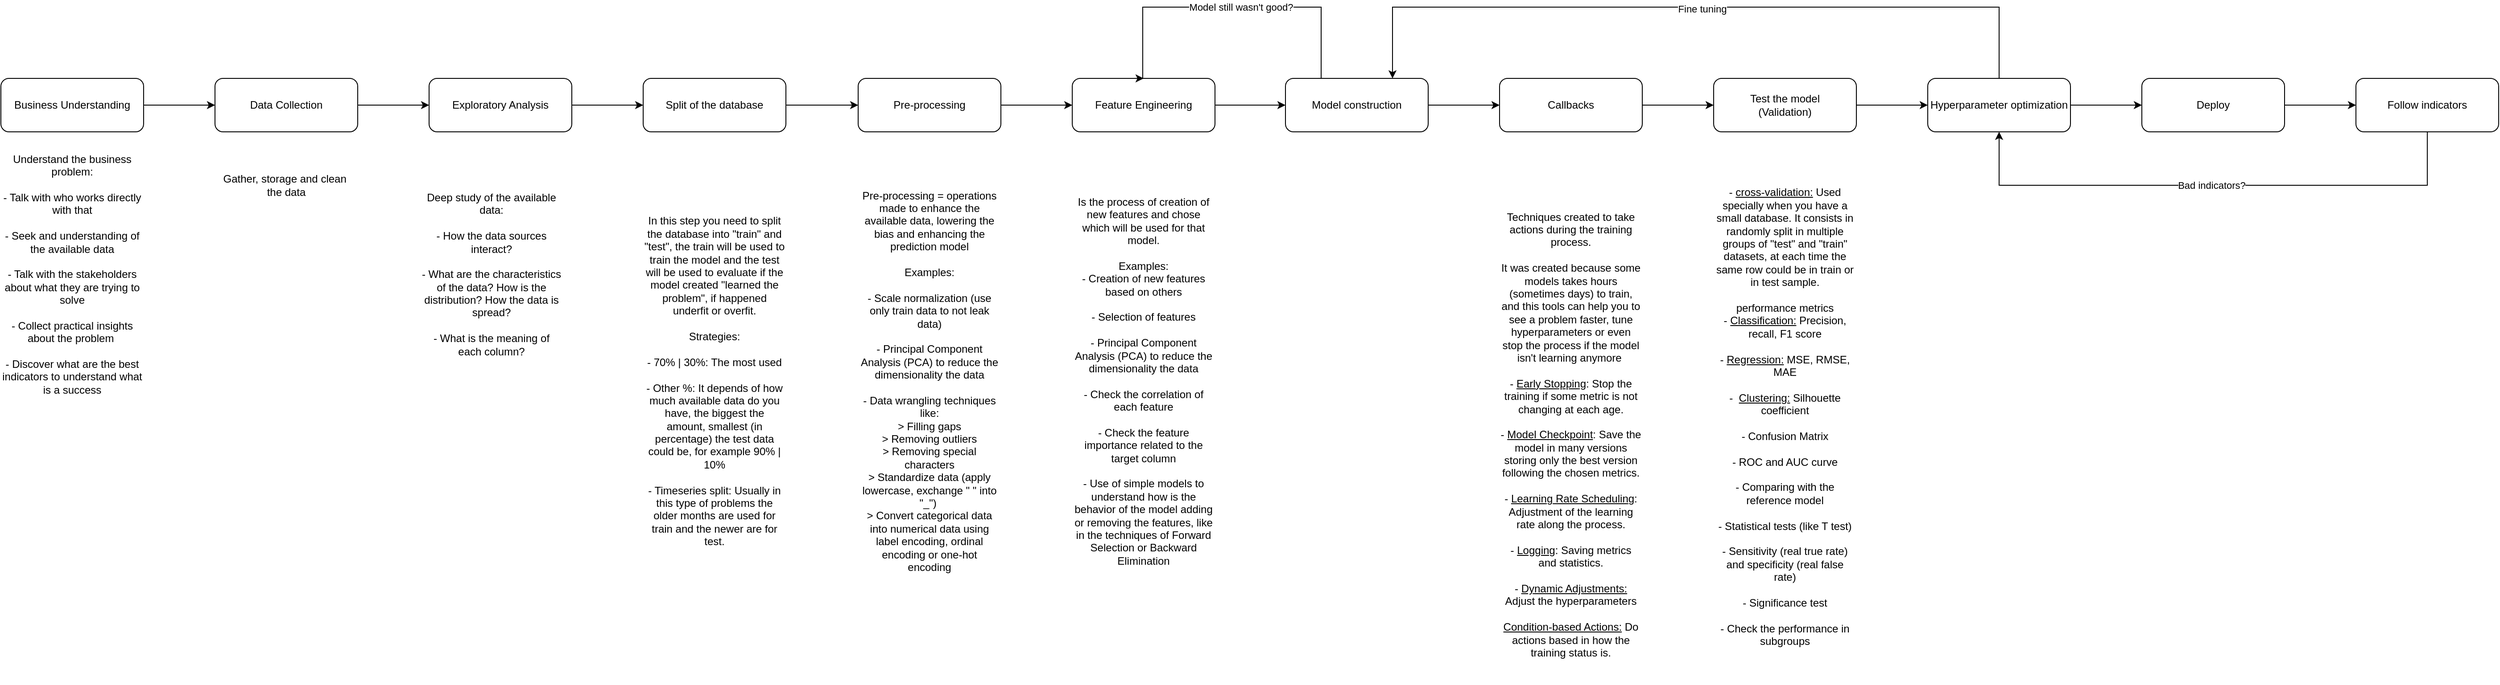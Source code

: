 <mxfile version="23.1.1" type="device">
  <diagram name="Page-1" id="9BntihsFk7mdRiOSXall">
    <mxGraphModel dx="2314" dy="772" grid="1" gridSize="10" guides="1" tooltips="1" connect="1" arrows="1" fold="1" page="1" pageScale="1" pageWidth="850" pageHeight="1100" math="0" shadow="0">
      <root>
        <mxCell id="0" />
        <mxCell id="1" parent="0" />
        <mxCell id="aBSJtUIZEhbPUjaxoFPo-3" style="edgeStyle=orthogonalEdgeStyle;rounded=0;orthogonalLoop=1;jettySize=auto;html=1;entryX=0;entryY=0.5;entryDx=0;entryDy=0;" parent="1" source="SfS3nyrZdsiLCyRBWHRY-2" target="aBSJtUIZEhbPUjaxoFPo-1" edge="1">
          <mxGeometry relative="1" as="geometry" />
        </mxCell>
        <mxCell id="SfS3nyrZdsiLCyRBWHRY-2" value="Business Understanding" style="rounded=1;whiteSpace=wrap;html=1;" parent="1" vertex="1">
          <mxGeometry x="40" y="160" width="160" height="60" as="geometry" />
        </mxCell>
        <mxCell id="SfS3nyrZdsiLCyRBWHRY-3" value="Understand the business problem:&lt;br&gt;&lt;br&gt;- Talk with who works directly with that&lt;br&gt;&lt;br&gt;- Seek and understanding of the available data&lt;br&gt;&lt;br&gt;- Talk with the stakeholders about what they are trying to solve&lt;br&gt;&lt;br&gt;- Collect practical insights about the problem&amp;nbsp;&lt;br&gt;&lt;br&gt;- Discover what are the best indicators to understand what is a success" style="text;html=1;strokeColor=none;fillColor=none;align=center;verticalAlign=middle;whiteSpace=wrap;rounded=0;" parent="1" vertex="1">
          <mxGeometry x="40" y="240" width="160" height="280" as="geometry" />
        </mxCell>
        <mxCell id="SfS3nyrZdsiLCyRBWHRY-18" style="edgeStyle=orthogonalEdgeStyle;rounded=0;orthogonalLoop=1;jettySize=auto;html=1;entryX=0;entryY=0.5;entryDx=0;entryDy=0;" parent="1" source="SfS3nyrZdsiLCyRBWHRY-5" target="SfS3nyrZdsiLCyRBWHRY-14" edge="1">
          <mxGeometry relative="1" as="geometry" />
        </mxCell>
        <mxCell id="SfS3nyrZdsiLCyRBWHRY-5" value="Exploratory Analysis" style="rounded=1;whiteSpace=wrap;html=1;" parent="1" vertex="1">
          <mxGeometry x="520" y="160" width="160" height="60" as="geometry" />
        </mxCell>
        <mxCell id="SfS3nyrZdsiLCyRBWHRY-7" value="Deep study of the available data:&lt;br&gt;&lt;br&gt;- How the data sources interact?&lt;br&gt;&lt;br&gt;- What are the characteristics of the data? How is the distribution? How the data is spread?&lt;br&gt;&lt;br&gt;- What is the meaning of each column?" style="text;html=1;strokeColor=none;fillColor=none;align=center;verticalAlign=middle;whiteSpace=wrap;rounded=0;" parent="1" vertex="1">
          <mxGeometry x="510" y="240" width="160" height="280" as="geometry" />
        </mxCell>
        <mxCell id="WSRAFrfma7am7ewedlzr-2" style="edgeStyle=orthogonalEdgeStyle;rounded=0;orthogonalLoop=1;jettySize=auto;html=1;entryX=0;entryY=0.5;entryDx=0;entryDy=0;" edge="1" parent="1" source="SfS3nyrZdsiLCyRBWHRY-8" target="SfS3nyrZdsiLCyRBWHRY-10">
          <mxGeometry relative="1" as="geometry" />
        </mxCell>
        <mxCell id="SfS3nyrZdsiLCyRBWHRY-8" value="Pre-processing" style="rounded=1;whiteSpace=wrap;html=1;" parent="1" vertex="1">
          <mxGeometry x="1001" y="160" width="160" height="60" as="geometry" />
        </mxCell>
        <mxCell id="SfS3nyrZdsiLCyRBWHRY-9" value="Pre-processing = operations made to enhance the available data, lowering the bias and enhancing the prediction model&lt;br&gt;&lt;br&gt;Examples:&lt;br&gt;&lt;br&gt;-&amp;nbsp;Scale normalization (use only train data to not leak data)&lt;br&gt;&lt;br&gt;- Principal Component Analysis (PCA) to reduce the dimensionality the data&lt;br&gt;&lt;br&gt;- Data wrangling techniques like:&lt;br&gt;&amp;gt; Filling gaps&lt;br&gt;&amp;gt; Removing outliers&lt;br&gt;&amp;gt; Removing special characters&lt;br&gt;&amp;gt; Standardize data (apply lowercase, exchange &quot; &quot; into &quot;_&quot;)&amp;nbsp;&lt;br&gt;&amp;gt; Convert categorical data into numerical data using label encoding, ordinal encoding or one-hot encoding" style="text;html=1;strokeColor=none;fillColor=none;align=center;verticalAlign=middle;whiteSpace=wrap;rounded=0;" parent="1" vertex="1">
          <mxGeometry x="1001" y="240" width="160" height="520" as="geometry" />
        </mxCell>
        <mxCell id="WSRAFrfma7am7ewedlzr-3" style="edgeStyle=orthogonalEdgeStyle;rounded=0;orthogonalLoop=1;jettySize=auto;html=1;entryX=0;entryY=0.5;entryDx=0;entryDy=0;" edge="1" parent="1" source="SfS3nyrZdsiLCyRBWHRY-10" target="aBSJtUIZEhbPUjaxoFPo-5">
          <mxGeometry relative="1" as="geometry" />
        </mxCell>
        <mxCell id="SfS3nyrZdsiLCyRBWHRY-10" value="Feature Engineering" style="rounded=1;whiteSpace=wrap;html=1;" parent="1" vertex="1">
          <mxGeometry x="1241" y="160" width="160" height="60" as="geometry" />
        </mxCell>
        <mxCell id="SfS3nyrZdsiLCyRBWHRY-13" value="Is the process of creation of new features and chose which will be used for that model.&lt;br&gt;&lt;br&gt;Examples:&lt;br&gt;- Creation of new features based on others&lt;br&gt;&lt;br&gt;- Selection of features&lt;br&gt;&lt;br&gt;-&amp;nbsp;Principal Component Analysis (PCA) to reduce the dimensionality the data&lt;br&gt;&lt;br&gt;- Check the correlation of each feature&lt;br&gt;&lt;br&gt;- Check the feature importance related to the target column&lt;br&gt;&lt;br&gt;- Use of simple models to understand how is the behavior of the model adding or removing the features, like in the techniques of&amp;nbsp;Forward Selection or&amp;nbsp;Backward Elimination" style="text;html=1;strokeColor=none;fillColor=none;align=center;verticalAlign=middle;whiteSpace=wrap;rounded=0;" parent="1" vertex="1">
          <mxGeometry x="1241" y="240" width="160" height="520" as="geometry" />
        </mxCell>
        <mxCell id="WSRAFrfma7am7ewedlzr-1" style="edgeStyle=orthogonalEdgeStyle;rounded=0;orthogonalLoop=1;jettySize=auto;html=1;entryX=0;entryY=0.5;entryDx=0;entryDy=0;" edge="1" parent="1" source="SfS3nyrZdsiLCyRBWHRY-14" target="SfS3nyrZdsiLCyRBWHRY-8">
          <mxGeometry relative="1" as="geometry" />
        </mxCell>
        <mxCell id="SfS3nyrZdsiLCyRBWHRY-14" value="Split of the database" style="rounded=1;whiteSpace=wrap;html=1;" parent="1" vertex="1">
          <mxGeometry x="760" y="160" width="160" height="60" as="geometry" />
        </mxCell>
        <mxCell id="SfS3nyrZdsiLCyRBWHRY-15" value="In this step you need to split the database into &quot;train&quot; and &quot;test&quot;, the train will be used to train the model and the test will be used to evaluate if the model created &quot;learned the problem&quot;, if happened underfit or overfit.&lt;br&gt;&lt;br&gt;Strategies:&lt;br&gt;&lt;br&gt;- 70% | 30%: The most used&lt;br&gt;&lt;br&gt;- Other %: It depends of how much available data do you have, the biggest the amount, smallest (in percentage) the test data could be, for example 90% | 10%&lt;br&gt;&lt;br&gt;- Timeseries split: Usually in this type of problems the older months are used for train and the newer are for test." style="text;html=1;strokeColor=none;fillColor=none;align=center;verticalAlign=middle;whiteSpace=wrap;rounded=0;" parent="1" vertex="1">
          <mxGeometry x="760" y="240" width="160" height="520" as="geometry" />
        </mxCell>
        <mxCell id="aBSJtUIZEhbPUjaxoFPo-4" style="edgeStyle=orthogonalEdgeStyle;rounded=0;orthogonalLoop=1;jettySize=auto;html=1;entryX=0;entryY=0.5;entryDx=0;entryDy=0;" parent="1" source="aBSJtUIZEhbPUjaxoFPo-1" target="SfS3nyrZdsiLCyRBWHRY-5" edge="1">
          <mxGeometry relative="1" as="geometry" />
        </mxCell>
        <mxCell id="aBSJtUIZEhbPUjaxoFPo-1" value="Data Collection" style="rounded=1;whiteSpace=wrap;html=1;" parent="1" vertex="1">
          <mxGeometry x="280" y="160" width="160" height="60" as="geometry" />
        </mxCell>
        <mxCell id="aBSJtUIZEhbPUjaxoFPo-2" value="Gather, storage and clean&amp;nbsp; the data" style="text;html=1;strokeColor=none;fillColor=none;align=center;verticalAlign=middle;whiteSpace=wrap;rounded=0;" parent="1" vertex="1">
          <mxGeometry x="280" y="240" width="160" height="80" as="geometry" />
        </mxCell>
        <mxCell id="aBSJtUIZEhbPUjaxoFPo-18" style="edgeStyle=orthogonalEdgeStyle;rounded=0;orthogonalLoop=1;jettySize=auto;html=1;exitX=0.25;exitY=0;exitDx=0;exitDy=0;entryX=0.5;entryY=0;entryDx=0;entryDy=0;" parent="1" source="aBSJtUIZEhbPUjaxoFPo-5" target="SfS3nyrZdsiLCyRBWHRY-10" edge="1">
          <mxGeometry relative="1" as="geometry">
            <Array as="points">
              <mxPoint x="1520" y="80" />
              <mxPoint x="1320" y="80" />
            </Array>
            <mxPoint x="1060" y="90" as="targetPoint" />
          </mxGeometry>
        </mxCell>
        <mxCell id="aBSJtUIZEhbPUjaxoFPo-19" value="Model still wasn&#39;t good?" style="edgeLabel;html=1;align=center;verticalAlign=middle;resizable=0;points=[];" parent="aBSJtUIZEhbPUjaxoFPo-18" vertex="1" connectable="0">
          <mxGeometry x="-0.051" y="3" relative="1" as="geometry">
            <mxPoint x="1" y="-3" as="offset" />
          </mxGeometry>
        </mxCell>
        <mxCell id="aBSJtUIZEhbPUjaxoFPo-31" style="edgeStyle=orthogonalEdgeStyle;rounded=0;orthogonalLoop=1;jettySize=auto;html=1;entryX=0;entryY=0.5;entryDx=0;entryDy=0;" parent="1" source="aBSJtUIZEhbPUjaxoFPo-5" target="aBSJtUIZEhbPUjaxoFPo-29" edge="1">
          <mxGeometry relative="1" as="geometry" />
        </mxCell>
        <mxCell id="aBSJtUIZEhbPUjaxoFPo-5" value="Model construction" style="rounded=1;whiteSpace=wrap;html=1;" parent="1" vertex="1">
          <mxGeometry x="1480" y="160" width="160" height="60" as="geometry" />
        </mxCell>
        <mxCell id="aBSJtUIZEhbPUjaxoFPo-15" style="edgeStyle=orthogonalEdgeStyle;rounded=0;orthogonalLoop=1;jettySize=auto;html=1;entryX=0;entryY=0.5;entryDx=0;entryDy=0;" parent="1" source="aBSJtUIZEhbPUjaxoFPo-7" target="aBSJtUIZEhbPUjaxoFPo-8" edge="1">
          <mxGeometry relative="1" as="geometry" />
        </mxCell>
        <mxCell id="aBSJtUIZEhbPUjaxoFPo-7" value="Test the model&lt;br&gt;(Validation)" style="rounded=1;whiteSpace=wrap;html=1;" parent="1" vertex="1">
          <mxGeometry x="1960" y="160" width="160" height="60" as="geometry" />
        </mxCell>
        <mxCell id="aBSJtUIZEhbPUjaxoFPo-20" style="edgeStyle=orthogonalEdgeStyle;rounded=0;orthogonalLoop=1;jettySize=auto;html=1;entryX=0.75;entryY=0;entryDx=0;entryDy=0;" parent="1" source="aBSJtUIZEhbPUjaxoFPo-8" target="aBSJtUIZEhbPUjaxoFPo-5" edge="1">
          <mxGeometry relative="1" as="geometry">
            <Array as="points">
              <mxPoint x="2280" y="80" />
              <mxPoint x="1600" y="80" />
            </Array>
          </mxGeometry>
        </mxCell>
        <mxCell id="aBSJtUIZEhbPUjaxoFPo-21" value="Fine tuning" style="edgeLabel;html=1;align=center;verticalAlign=middle;resizable=0;points=[];" parent="aBSJtUIZEhbPUjaxoFPo-20" vertex="1" connectable="0">
          <mxGeometry x="-0.015" y="2" relative="1" as="geometry">
            <mxPoint as="offset" />
          </mxGeometry>
        </mxCell>
        <mxCell id="aBSJtUIZEhbPUjaxoFPo-23" style="edgeStyle=orthogonalEdgeStyle;rounded=0;orthogonalLoop=1;jettySize=auto;html=1;" parent="1" source="aBSJtUIZEhbPUjaxoFPo-8" target="aBSJtUIZEhbPUjaxoFPo-22" edge="1">
          <mxGeometry relative="1" as="geometry" />
        </mxCell>
        <mxCell id="aBSJtUIZEhbPUjaxoFPo-8" value="Hyperparameter optimization" style="rounded=1;whiteSpace=wrap;html=1;" parent="1" vertex="1">
          <mxGeometry x="2200" y="160" width="160" height="60" as="geometry" />
        </mxCell>
        <mxCell id="aBSJtUIZEhbPUjaxoFPo-25" style="edgeStyle=orthogonalEdgeStyle;rounded=0;orthogonalLoop=1;jettySize=auto;html=1;entryX=0;entryY=0.5;entryDx=0;entryDy=0;" parent="1" source="aBSJtUIZEhbPUjaxoFPo-22" target="aBSJtUIZEhbPUjaxoFPo-24" edge="1">
          <mxGeometry relative="1" as="geometry" />
        </mxCell>
        <mxCell id="aBSJtUIZEhbPUjaxoFPo-22" value="Deploy" style="rounded=1;whiteSpace=wrap;html=1;" parent="1" vertex="1">
          <mxGeometry x="2440" y="160" width="160" height="60" as="geometry" />
        </mxCell>
        <mxCell id="aBSJtUIZEhbPUjaxoFPo-26" style="edgeStyle=orthogonalEdgeStyle;rounded=0;orthogonalLoop=1;jettySize=auto;html=1;exitX=0.5;exitY=1;exitDx=0;exitDy=0;entryX=0.5;entryY=1;entryDx=0;entryDy=0;" parent="1" source="aBSJtUIZEhbPUjaxoFPo-24" target="aBSJtUIZEhbPUjaxoFPo-8" edge="1">
          <mxGeometry relative="1" as="geometry">
            <mxPoint x="1620" y="250" as="targetPoint" />
            <Array as="points">
              <mxPoint x="2520" y="280" />
              <mxPoint x="2040" y="280" />
            </Array>
          </mxGeometry>
        </mxCell>
        <mxCell id="aBSJtUIZEhbPUjaxoFPo-27" value="Bad indicators?" style="edgeLabel;html=1;align=center;verticalAlign=middle;resizable=0;points=[];" parent="aBSJtUIZEhbPUjaxoFPo-26" vertex="1" connectable="0">
          <mxGeometry x="0.009" relative="1" as="geometry">
            <mxPoint as="offset" />
          </mxGeometry>
        </mxCell>
        <mxCell id="aBSJtUIZEhbPUjaxoFPo-24" value="Follow indicators" style="rounded=1;whiteSpace=wrap;html=1;" parent="1" vertex="1">
          <mxGeometry x="2680" y="160" width="160" height="60" as="geometry" />
        </mxCell>
        <mxCell id="aBSJtUIZEhbPUjaxoFPo-28" value="- &lt;u&gt;cross-validation:&lt;/u&gt; Used specially when you have a small database. It consists in randomly split in multiple groups of &quot;test&quot; and &quot;train&quot; datasets, at each time the same row could be in train or in test sample.&lt;br&gt;&lt;br&gt;performance metrics&lt;br&gt;-&amp;nbsp;&lt;u&gt;Classification:&lt;/u&gt; Precision, recall, F1 score&lt;br&gt;&lt;br&gt;-&amp;nbsp;&lt;u&gt;Regression:&lt;/u&gt; MSE, RMSE, MAE&lt;br&gt;&lt;br&gt;-&amp;nbsp;&amp;nbsp;&lt;u&gt;Clustering:&lt;/u&gt; Silhouette coefficient&lt;br&gt;&lt;br&gt;- Confusion Matrix&lt;br&gt;&lt;br&gt;- ROC and AUC curve&lt;br&gt;&lt;br&gt;- Comparing with the reference model&lt;br&gt;&lt;br&gt;- Statistical tests (like T test)&lt;br&gt;&lt;br&gt;- Sensitivity (real true rate) and specificity (real false rate)&lt;br&gt;&lt;br&gt;- Significance test&lt;br&gt;&lt;br&gt;- Check the performance in subgroups" style="text;html=1;strokeColor=none;fillColor=none;align=center;verticalAlign=middle;whiteSpace=wrap;rounded=0;" parent="1" vertex="1">
          <mxGeometry x="1960" y="280" width="160" height="520" as="geometry" />
        </mxCell>
        <mxCell id="aBSJtUIZEhbPUjaxoFPo-32" style="edgeStyle=orthogonalEdgeStyle;rounded=0;orthogonalLoop=1;jettySize=auto;html=1;entryX=0;entryY=0.5;entryDx=0;entryDy=0;" parent="1" source="aBSJtUIZEhbPUjaxoFPo-29" target="aBSJtUIZEhbPUjaxoFPo-7" edge="1">
          <mxGeometry relative="1" as="geometry" />
        </mxCell>
        <mxCell id="aBSJtUIZEhbPUjaxoFPo-29" value="Callbacks" style="rounded=1;whiteSpace=wrap;html=1;" parent="1" vertex="1">
          <mxGeometry x="1720" y="160" width="160" height="60" as="geometry" />
        </mxCell>
        <mxCell id="aBSJtUIZEhbPUjaxoFPo-30" value="Techniques created to take actions during the training process.&lt;br&gt;&lt;br&gt;It was created because some models takes hours (sometimes days) to train, and this tools can help you to see a problem faster, tune hyperparameters or even stop the process if the model isn&#39;t learning anymore&amp;nbsp;&lt;br&gt;&lt;br&gt;- &lt;u&gt;Early Stopping&lt;/u&gt;: Stop the training if some metric is not changing at each age.&lt;br&gt;&lt;br&gt;- &lt;u&gt;Model Checkpoint&lt;/u&gt;: Save the model in many versions storing only the best version following the chosen metrics.&lt;br&gt;&lt;br&gt;- &lt;u&gt;Learning Rate Scheduling&lt;/u&gt;: Adjustment of the learning rate along the process.&lt;br&gt;&lt;br&gt;- &lt;u&gt;Logging&lt;/u&gt;: Saving metrics and statistics.&lt;br&gt;&lt;br&gt;- &lt;u&gt;Dynamic Adjustments:&lt;/u&gt; Adjust the hyperparameters&lt;br&gt;&lt;br&gt;&lt;u&gt;Condition-based Actions:&lt;/u&gt; Do actions based in how the training status is." style="text;html=1;strokeColor=none;fillColor=none;align=center;verticalAlign=middle;whiteSpace=wrap;rounded=0;" parent="1" vertex="1">
          <mxGeometry x="1720" y="280" width="160" height="560" as="geometry" />
        </mxCell>
      </root>
    </mxGraphModel>
  </diagram>
</mxfile>
